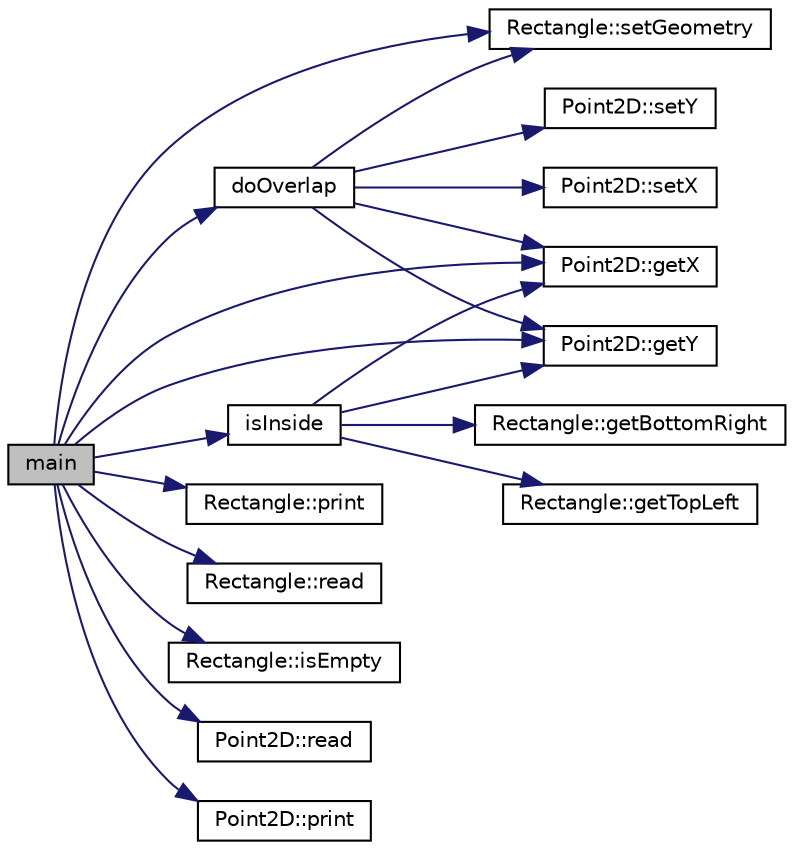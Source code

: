 digraph "main"
{
  edge [fontname="Helvetica",fontsize="10",labelfontname="Helvetica",labelfontsize="10"];
  node [fontname="Helvetica",fontsize="10",shape=record];
  rankdir="LR";
  Node1 [label="main",height=0.2,width=0.4,color="black", fillcolor="grey75", style="filled", fontcolor="black"];
  Node1 -> Node2 [color="midnightblue",fontsize="10",style="solid"];
  Node2 [label="Rectangle::setGeometry",height=0.2,width=0.4,color="black", fillcolor="white", style="filled",URL="$classRectangle.html#a31c4b9fc0d1ddf912f114da494e50205",tooltip="Initializes the data of the rectangle. "];
  Node1 -> Node3 [color="midnightblue",fontsize="10",style="solid"];
  Node3 [label="Rectangle::print",height=0.2,width=0.4,color="black", fillcolor="white", style="filled",URL="$classRectangle.html#a035d467554bf71dc8e47ad601bbb1294",tooltip="Prints the rectangle in the form [Point2D - Point2D]. "];
  Node1 -> Node4 [color="midnightblue",fontsize="10",style="solid"];
  Node4 [label="Rectangle::read",height=0.2,width=0.4,color="black", fillcolor="white", style="filled",URL="$classRectangle.html#af6973ed3094f9dbabeadb071772fa76d",tooltip="Reads the two points of the rectangle. "];
  Node1 -> Node5 [color="midnightblue",fontsize="10",style="solid"];
  Node5 [label="doOverlap",height=0.2,width=0.4,color="black", fillcolor="white", style="filled",URL="$main_8cpp.html#a888d2b0113947b4461107bb02b28799d"];
  Node5 -> Node6 [color="midnightblue",fontsize="10",style="solid"];
  Node6 [label="Point2D::setX",height=0.2,width=0.4,color="black", fillcolor="white", style="filled",URL="$classPoint2D.html#af268842e8f2e6072ffe345dc2f322046",tooltip="Initializes the X coordinate. "];
  Node5 -> Node7 [color="midnightblue",fontsize="10",style="solid"];
  Node7 [label="Point2D::getX",height=0.2,width=0.4,color="black", fillcolor="white", style="filled",URL="$classPoint2D.html#a6cff00d11a53dc1af436225f02bc324b",tooltip="Queries the X coordinate. "];
  Node5 -> Node8 [color="midnightblue",fontsize="10",style="solid"];
  Node8 [label="Point2D::setY",height=0.2,width=0.4,color="black", fillcolor="white", style="filled",URL="$classPoint2D.html#a0e08240b54e6eaae92c979082da1c91c",tooltip="Initializes the Y coordinate. "];
  Node5 -> Node9 [color="midnightblue",fontsize="10",style="solid"];
  Node9 [label="Point2D::getY",height=0.2,width=0.4,color="black", fillcolor="white", style="filled",URL="$classPoint2D.html#a1b9e163b3642485c46a1f68c54d735fc",tooltip="Queries the Y coordinate. "];
  Node5 -> Node2 [color="midnightblue",fontsize="10",style="solid"];
  Node1 -> Node10 [color="midnightblue",fontsize="10",style="solid"];
  Node10 [label="Rectangle::isEmpty",height=0.2,width=0.4,color="black", fillcolor="white", style="filled",URL="$classRectangle.html#a85caa6e3772b83a302ff9f47d587dd83",tooltip="For a rectangle to be valid this condition must hold topleft.getX() < = bottomright.getX() && topleft.getY() > = bottomright.getY() otherwise it is an empty (incorrect) rectangle. "];
  Node1 -> Node11 [color="midnightblue",fontsize="10",style="solid"];
  Node11 [label="Point2D::read",height=0.2,width=0.4,color="black", fillcolor="white", style="filled",URL="$classPoint2D.html#ac13d12003e2da9afee19a6a3f526c660",tooltip="Reads the XY value from keyboard. "];
  Node1 -> Node7 [color="midnightblue",fontsize="10",style="solid"];
  Node1 -> Node9 [color="midnightblue",fontsize="10",style="solid"];
  Node1 -> Node12 [color="midnightblue",fontsize="10",style="solid"];
  Node12 [label="isInside",height=0.2,width=0.4,color="black", fillcolor="white", style="filled",URL="$main_8cpp.html#a5fe7cf71c1f13eed4b8144d0e00dc58d",tooltip="Calculates whether a point is internal to a rectangle. "];
  Node12 -> Node13 [color="midnightblue",fontsize="10",style="solid"];
  Node13 [label="Rectangle::getTopLeft",height=0.2,width=0.4,color="black", fillcolor="white", style="filled",URL="$classRectangle.html#a6aeadc63b82f3c2efbbbd57041fb32e3",tooltip="Queries the top-left corner. "];
  Node12 -> Node7 [color="midnightblue",fontsize="10",style="solid"];
  Node12 -> Node14 [color="midnightblue",fontsize="10",style="solid"];
  Node14 [label="Rectangle::getBottomRight",height=0.2,width=0.4,color="black", fillcolor="white", style="filled",URL="$classRectangle.html#aa08d26c1548936bf1e6365f08f35cb27",tooltip="Queries the bottom-right corner. "];
  Node12 -> Node9 [color="midnightblue",fontsize="10",style="solid"];
  Node1 -> Node15 [color="midnightblue",fontsize="10",style="solid"];
  Node15 [label="Point2D::print",height=0.2,width=0.4,color="black", fillcolor="white", style="filled",URL="$classPoint2D.html#ac47e5e48cf495ecd767995f6142ef3e3",tooltip="Prints the XY values in the screen in the form (X,Y) "];
}
